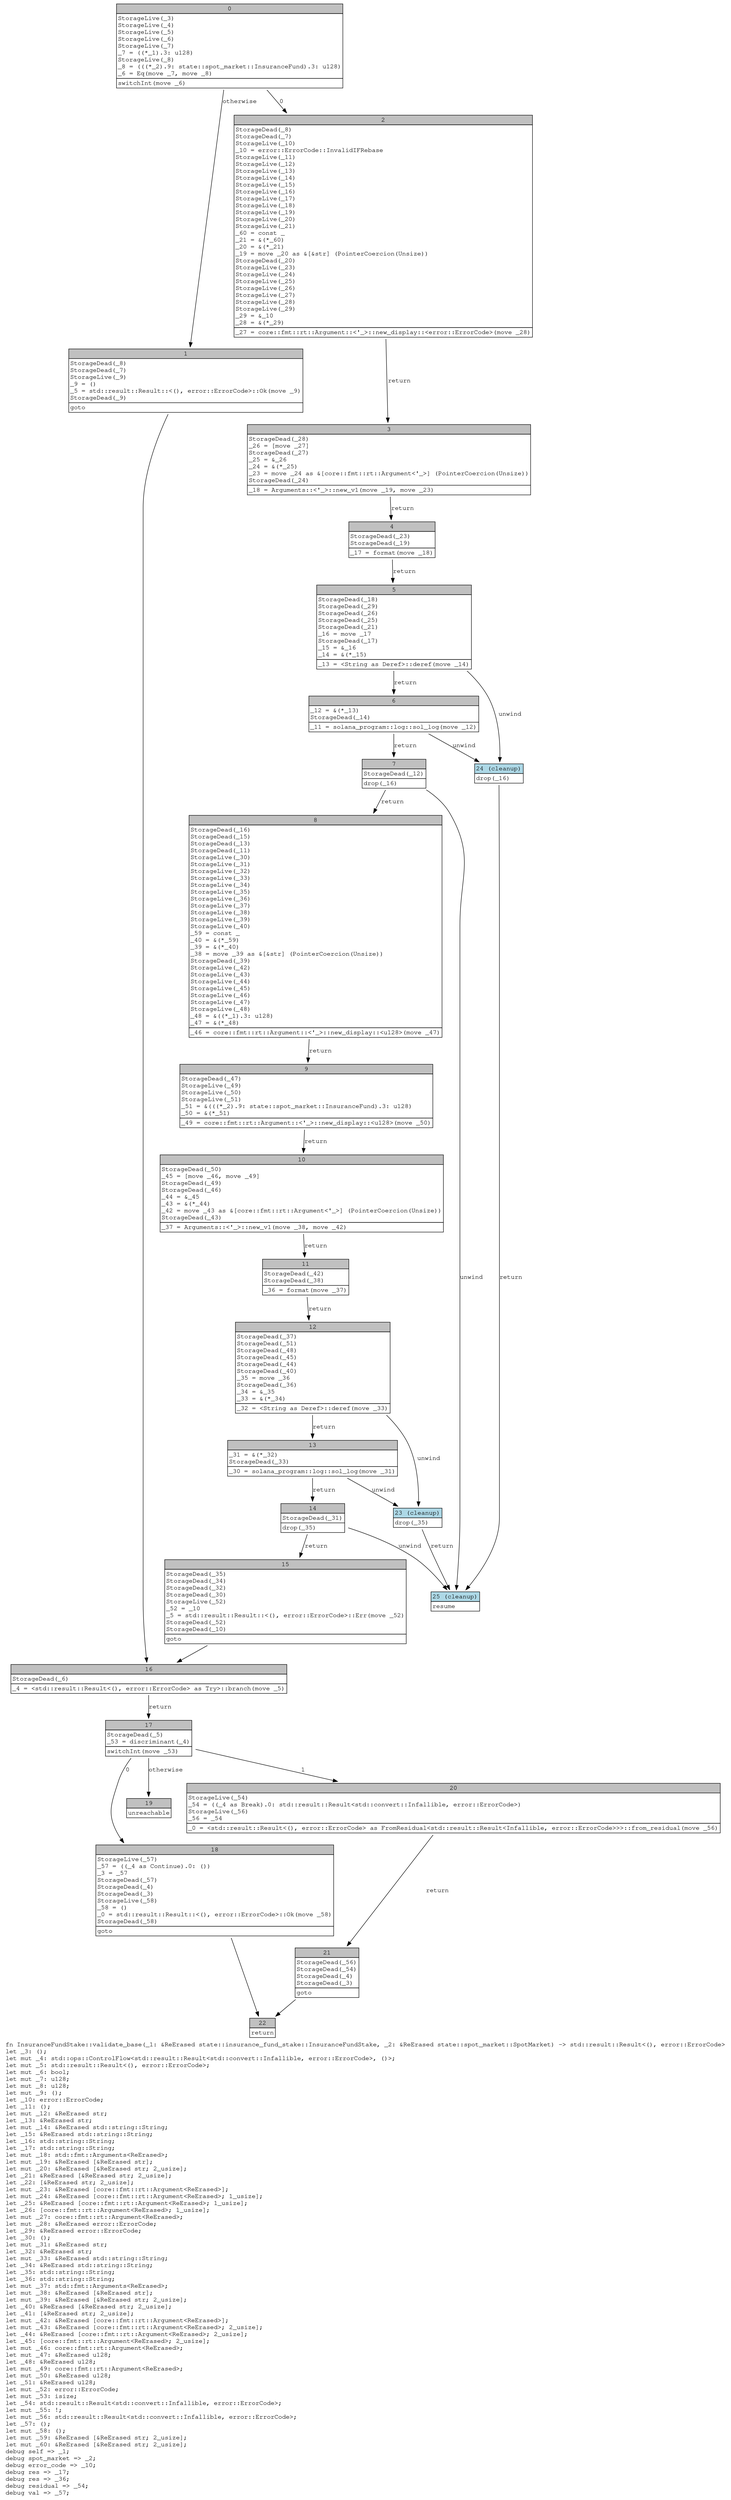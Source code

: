 digraph Mir_0_3365 {
    graph [fontname="Courier, monospace"];
    node [fontname="Courier, monospace"];
    edge [fontname="Courier, monospace"];
    label=<fn InsuranceFundStake::validate_base(_1: &amp;ReErased state::insurance_fund_stake::InsuranceFundStake, _2: &amp;ReErased state::spot_market::SpotMarket) -&gt; std::result::Result&lt;(), error::ErrorCode&gt;<br align="left"/>let _3: ();<br align="left"/>let mut _4: std::ops::ControlFlow&lt;std::result::Result&lt;std::convert::Infallible, error::ErrorCode&gt;, ()&gt;;<br align="left"/>let mut _5: std::result::Result&lt;(), error::ErrorCode&gt;;<br align="left"/>let mut _6: bool;<br align="left"/>let mut _7: u128;<br align="left"/>let mut _8: u128;<br align="left"/>let mut _9: ();<br align="left"/>let _10: error::ErrorCode;<br align="left"/>let _11: ();<br align="left"/>let mut _12: &amp;ReErased str;<br align="left"/>let _13: &amp;ReErased str;<br align="left"/>let mut _14: &amp;ReErased std::string::String;<br align="left"/>let _15: &amp;ReErased std::string::String;<br align="left"/>let _16: std::string::String;<br align="left"/>let _17: std::string::String;<br align="left"/>let mut _18: std::fmt::Arguments&lt;ReErased&gt;;<br align="left"/>let mut _19: &amp;ReErased [&amp;ReErased str];<br align="left"/>let mut _20: &amp;ReErased [&amp;ReErased str; 2_usize];<br align="left"/>let _21: &amp;ReErased [&amp;ReErased str; 2_usize];<br align="left"/>let _22: [&amp;ReErased str; 2_usize];<br align="left"/>let mut _23: &amp;ReErased [core::fmt::rt::Argument&lt;ReErased&gt;];<br align="left"/>let mut _24: &amp;ReErased [core::fmt::rt::Argument&lt;ReErased&gt;; 1_usize];<br align="left"/>let _25: &amp;ReErased [core::fmt::rt::Argument&lt;ReErased&gt;; 1_usize];<br align="left"/>let _26: [core::fmt::rt::Argument&lt;ReErased&gt;; 1_usize];<br align="left"/>let mut _27: core::fmt::rt::Argument&lt;ReErased&gt;;<br align="left"/>let mut _28: &amp;ReErased error::ErrorCode;<br align="left"/>let _29: &amp;ReErased error::ErrorCode;<br align="left"/>let _30: ();<br align="left"/>let mut _31: &amp;ReErased str;<br align="left"/>let _32: &amp;ReErased str;<br align="left"/>let mut _33: &amp;ReErased std::string::String;<br align="left"/>let _34: &amp;ReErased std::string::String;<br align="left"/>let _35: std::string::String;<br align="left"/>let _36: std::string::String;<br align="left"/>let mut _37: std::fmt::Arguments&lt;ReErased&gt;;<br align="left"/>let mut _38: &amp;ReErased [&amp;ReErased str];<br align="left"/>let mut _39: &amp;ReErased [&amp;ReErased str; 2_usize];<br align="left"/>let _40: &amp;ReErased [&amp;ReErased str; 2_usize];<br align="left"/>let _41: [&amp;ReErased str; 2_usize];<br align="left"/>let mut _42: &amp;ReErased [core::fmt::rt::Argument&lt;ReErased&gt;];<br align="left"/>let mut _43: &amp;ReErased [core::fmt::rt::Argument&lt;ReErased&gt;; 2_usize];<br align="left"/>let _44: &amp;ReErased [core::fmt::rt::Argument&lt;ReErased&gt;; 2_usize];<br align="left"/>let _45: [core::fmt::rt::Argument&lt;ReErased&gt;; 2_usize];<br align="left"/>let mut _46: core::fmt::rt::Argument&lt;ReErased&gt;;<br align="left"/>let mut _47: &amp;ReErased u128;<br align="left"/>let _48: &amp;ReErased u128;<br align="left"/>let mut _49: core::fmt::rt::Argument&lt;ReErased&gt;;<br align="left"/>let mut _50: &amp;ReErased u128;<br align="left"/>let _51: &amp;ReErased u128;<br align="left"/>let mut _52: error::ErrorCode;<br align="left"/>let mut _53: isize;<br align="left"/>let _54: std::result::Result&lt;std::convert::Infallible, error::ErrorCode&gt;;<br align="left"/>let mut _55: !;<br align="left"/>let mut _56: std::result::Result&lt;std::convert::Infallible, error::ErrorCode&gt;;<br align="left"/>let _57: ();<br align="left"/>let mut _58: ();<br align="left"/>let mut _59: &amp;ReErased [&amp;ReErased str; 2_usize];<br align="left"/>let mut _60: &amp;ReErased [&amp;ReErased str; 2_usize];<br align="left"/>debug self =&gt; _1;<br align="left"/>debug spot_market =&gt; _2;<br align="left"/>debug error_code =&gt; _10;<br align="left"/>debug res =&gt; _17;<br align="left"/>debug res =&gt; _36;<br align="left"/>debug residual =&gt; _54;<br align="left"/>debug val =&gt; _57;<br align="left"/>>;
    bb0__0_3365 [shape="none", label=<<table border="0" cellborder="1" cellspacing="0"><tr><td bgcolor="gray" align="center" colspan="1">0</td></tr><tr><td align="left" balign="left">StorageLive(_3)<br/>StorageLive(_4)<br/>StorageLive(_5)<br/>StorageLive(_6)<br/>StorageLive(_7)<br/>_7 = ((*_1).3: u128)<br/>StorageLive(_8)<br/>_8 = (((*_2).9: state::spot_market::InsuranceFund).3: u128)<br/>_6 = Eq(move _7, move _8)<br/></td></tr><tr><td align="left">switchInt(move _6)</td></tr></table>>];
    bb1__0_3365 [shape="none", label=<<table border="0" cellborder="1" cellspacing="0"><tr><td bgcolor="gray" align="center" colspan="1">1</td></tr><tr><td align="left" balign="left">StorageDead(_8)<br/>StorageDead(_7)<br/>StorageLive(_9)<br/>_9 = ()<br/>_5 = std::result::Result::&lt;(), error::ErrorCode&gt;::Ok(move _9)<br/>StorageDead(_9)<br/></td></tr><tr><td align="left">goto</td></tr></table>>];
    bb2__0_3365 [shape="none", label=<<table border="0" cellborder="1" cellspacing="0"><tr><td bgcolor="gray" align="center" colspan="1">2</td></tr><tr><td align="left" balign="left">StorageDead(_8)<br/>StorageDead(_7)<br/>StorageLive(_10)<br/>_10 = error::ErrorCode::InvalidIFRebase<br/>StorageLive(_11)<br/>StorageLive(_12)<br/>StorageLive(_13)<br/>StorageLive(_14)<br/>StorageLive(_15)<br/>StorageLive(_16)<br/>StorageLive(_17)<br/>StorageLive(_18)<br/>StorageLive(_19)<br/>StorageLive(_20)<br/>StorageLive(_21)<br/>_60 = const _<br/>_21 = &amp;(*_60)<br/>_20 = &amp;(*_21)<br/>_19 = move _20 as &amp;[&amp;str] (PointerCoercion(Unsize))<br/>StorageDead(_20)<br/>StorageLive(_23)<br/>StorageLive(_24)<br/>StorageLive(_25)<br/>StorageLive(_26)<br/>StorageLive(_27)<br/>StorageLive(_28)<br/>StorageLive(_29)<br/>_29 = &amp;_10<br/>_28 = &amp;(*_29)<br/></td></tr><tr><td align="left">_27 = core::fmt::rt::Argument::&lt;'_&gt;::new_display::&lt;error::ErrorCode&gt;(move _28)</td></tr></table>>];
    bb3__0_3365 [shape="none", label=<<table border="0" cellborder="1" cellspacing="0"><tr><td bgcolor="gray" align="center" colspan="1">3</td></tr><tr><td align="left" balign="left">StorageDead(_28)<br/>_26 = [move _27]<br/>StorageDead(_27)<br/>_25 = &amp;_26<br/>_24 = &amp;(*_25)<br/>_23 = move _24 as &amp;[core::fmt::rt::Argument&lt;'_&gt;] (PointerCoercion(Unsize))<br/>StorageDead(_24)<br/></td></tr><tr><td align="left">_18 = Arguments::&lt;'_&gt;::new_v1(move _19, move _23)</td></tr></table>>];
    bb4__0_3365 [shape="none", label=<<table border="0" cellborder="1" cellspacing="0"><tr><td bgcolor="gray" align="center" colspan="1">4</td></tr><tr><td align="left" balign="left">StorageDead(_23)<br/>StorageDead(_19)<br/></td></tr><tr><td align="left">_17 = format(move _18)</td></tr></table>>];
    bb5__0_3365 [shape="none", label=<<table border="0" cellborder="1" cellspacing="0"><tr><td bgcolor="gray" align="center" colspan="1">5</td></tr><tr><td align="left" balign="left">StorageDead(_18)<br/>StorageDead(_29)<br/>StorageDead(_26)<br/>StorageDead(_25)<br/>StorageDead(_21)<br/>_16 = move _17<br/>StorageDead(_17)<br/>_15 = &amp;_16<br/>_14 = &amp;(*_15)<br/></td></tr><tr><td align="left">_13 = &lt;String as Deref&gt;::deref(move _14)</td></tr></table>>];
    bb6__0_3365 [shape="none", label=<<table border="0" cellborder="1" cellspacing="0"><tr><td bgcolor="gray" align="center" colspan="1">6</td></tr><tr><td align="left" balign="left">_12 = &amp;(*_13)<br/>StorageDead(_14)<br/></td></tr><tr><td align="left">_11 = solana_program::log::sol_log(move _12)</td></tr></table>>];
    bb7__0_3365 [shape="none", label=<<table border="0" cellborder="1" cellspacing="0"><tr><td bgcolor="gray" align="center" colspan="1">7</td></tr><tr><td align="left" balign="left">StorageDead(_12)<br/></td></tr><tr><td align="left">drop(_16)</td></tr></table>>];
    bb8__0_3365 [shape="none", label=<<table border="0" cellborder="1" cellspacing="0"><tr><td bgcolor="gray" align="center" colspan="1">8</td></tr><tr><td align="left" balign="left">StorageDead(_16)<br/>StorageDead(_15)<br/>StorageDead(_13)<br/>StorageDead(_11)<br/>StorageLive(_30)<br/>StorageLive(_31)<br/>StorageLive(_32)<br/>StorageLive(_33)<br/>StorageLive(_34)<br/>StorageLive(_35)<br/>StorageLive(_36)<br/>StorageLive(_37)<br/>StorageLive(_38)<br/>StorageLive(_39)<br/>StorageLive(_40)<br/>_59 = const _<br/>_40 = &amp;(*_59)<br/>_39 = &amp;(*_40)<br/>_38 = move _39 as &amp;[&amp;str] (PointerCoercion(Unsize))<br/>StorageDead(_39)<br/>StorageLive(_42)<br/>StorageLive(_43)<br/>StorageLive(_44)<br/>StorageLive(_45)<br/>StorageLive(_46)<br/>StorageLive(_47)<br/>StorageLive(_48)<br/>_48 = &amp;((*_1).3: u128)<br/>_47 = &amp;(*_48)<br/></td></tr><tr><td align="left">_46 = core::fmt::rt::Argument::&lt;'_&gt;::new_display::&lt;u128&gt;(move _47)</td></tr></table>>];
    bb9__0_3365 [shape="none", label=<<table border="0" cellborder="1" cellspacing="0"><tr><td bgcolor="gray" align="center" colspan="1">9</td></tr><tr><td align="left" balign="left">StorageDead(_47)<br/>StorageLive(_49)<br/>StorageLive(_50)<br/>StorageLive(_51)<br/>_51 = &amp;(((*_2).9: state::spot_market::InsuranceFund).3: u128)<br/>_50 = &amp;(*_51)<br/></td></tr><tr><td align="left">_49 = core::fmt::rt::Argument::&lt;'_&gt;::new_display::&lt;u128&gt;(move _50)</td></tr></table>>];
    bb10__0_3365 [shape="none", label=<<table border="0" cellborder="1" cellspacing="0"><tr><td bgcolor="gray" align="center" colspan="1">10</td></tr><tr><td align="left" balign="left">StorageDead(_50)<br/>_45 = [move _46, move _49]<br/>StorageDead(_49)<br/>StorageDead(_46)<br/>_44 = &amp;_45<br/>_43 = &amp;(*_44)<br/>_42 = move _43 as &amp;[core::fmt::rt::Argument&lt;'_&gt;] (PointerCoercion(Unsize))<br/>StorageDead(_43)<br/></td></tr><tr><td align="left">_37 = Arguments::&lt;'_&gt;::new_v1(move _38, move _42)</td></tr></table>>];
    bb11__0_3365 [shape="none", label=<<table border="0" cellborder="1" cellspacing="0"><tr><td bgcolor="gray" align="center" colspan="1">11</td></tr><tr><td align="left" balign="left">StorageDead(_42)<br/>StorageDead(_38)<br/></td></tr><tr><td align="left">_36 = format(move _37)</td></tr></table>>];
    bb12__0_3365 [shape="none", label=<<table border="0" cellborder="1" cellspacing="0"><tr><td bgcolor="gray" align="center" colspan="1">12</td></tr><tr><td align="left" balign="left">StorageDead(_37)<br/>StorageDead(_51)<br/>StorageDead(_48)<br/>StorageDead(_45)<br/>StorageDead(_44)<br/>StorageDead(_40)<br/>_35 = move _36<br/>StorageDead(_36)<br/>_34 = &amp;_35<br/>_33 = &amp;(*_34)<br/></td></tr><tr><td align="left">_32 = &lt;String as Deref&gt;::deref(move _33)</td></tr></table>>];
    bb13__0_3365 [shape="none", label=<<table border="0" cellborder="1" cellspacing="0"><tr><td bgcolor="gray" align="center" colspan="1">13</td></tr><tr><td align="left" balign="left">_31 = &amp;(*_32)<br/>StorageDead(_33)<br/></td></tr><tr><td align="left">_30 = solana_program::log::sol_log(move _31)</td></tr></table>>];
    bb14__0_3365 [shape="none", label=<<table border="0" cellborder="1" cellspacing="0"><tr><td bgcolor="gray" align="center" colspan="1">14</td></tr><tr><td align="left" balign="left">StorageDead(_31)<br/></td></tr><tr><td align="left">drop(_35)</td></tr></table>>];
    bb15__0_3365 [shape="none", label=<<table border="0" cellborder="1" cellspacing="0"><tr><td bgcolor="gray" align="center" colspan="1">15</td></tr><tr><td align="left" balign="left">StorageDead(_35)<br/>StorageDead(_34)<br/>StorageDead(_32)<br/>StorageDead(_30)<br/>StorageLive(_52)<br/>_52 = _10<br/>_5 = std::result::Result::&lt;(), error::ErrorCode&gt;::Err(move _52)<br/>StorageDead(_52)<br/>StorageDead(_10)<br/></td></tr><tr><td align="left">goto</td></tr></table>>];
    bb16__0_3365 [shape="none", label=<<table border="0" cellborder="1" cellspacing="0"><tr><td bgcolor="gray" align="center" colspan="1">16</td></tr><tr><td align="left" balign="left">StorageDead(_6)<br/></td></tr><tr><td align="left">_4 = &lt;std::result::Result&lt;(), error::ErrorCode&gt; as Try&gt;::branch(move _5)</td></tr></table>>];
    bb17__0_3365 [shape="none", label=<<table border="0" cellborder="1" cellspacing="0"><tr><td bgcolor="gray" align="center" colspan="1">17</td></tr><tr><td align="left" balign="left">StorageDead(_5)<br/>_53 = discriminant(_4)<br/></td></tr><tr><td align="left">switchInt(move _53)</td></tr></table>>];
    bb18__0_3365 [shape="none", label=<<table border="0" cellborder="1" cellspacing="0"><tr><td bgcolor="gray" align="center" colspan="1">18</td></tr><tr><td align="left" balign="left">StorageLive(_57)<br/>_57 = ((_4 as Continue).0: ())<br/>_3 = _57<br/>StorageDead(_57)<br/>StorageDead(_4)<br/>StorageDead(_3)<br/>StorageLive(_58)<br/>_58 = ()<br/>_0 = std::result::Result::&lt;(), error::ErrorCode&gt;::Ok(move _58)<br/>StorageDead(_58)<br/></td></tr><tr><td align="left">goto</td></tr></table>>];
    bb19__0_3365 [shape="none", label=<<table border="0" cellborder="1" cellspacing="0"><tr><td bgcolor="gray" align="center" colspan="1">19</td></tr><tr><td align="left">unreachable</td></tr></table>>];
    bb20__0_3365 [shape="none", label=<<table border="0" cellborder="1" cellspacing="0"><tr><td bgcolor="gray" align="center" colspan="1">20</td></tr><tr><td align="left" balign="left">StorageLive(_54)<br/>_54 = ((_4 as Break).0: std::result::Result&lt;std::convert::Infallible, error::ErrorCode&gt;)<br/>StorageLive(_56)<br/>_56 = _54<br/></td></tr><tr><td align="left">_0 = &lt;std::result::Result&lt;(), error::ErrorCode&gt; as FromResidual&lt;std::result::Result&lt;Infallible, error::ErrorCode&gt;&gt;&gt;::from_residual(move _56)</td></tr></table>>];
    bb21__0_3365 [shape="none", label=<<table border="0" cellborder="1" cellspacing="0"><tr><td bgcolor="gray" align="center" colspan="1">21</td></tr><tr><td align="left" balign="left">StorageDead(_56)<br/>StorageDead(_54)<br/>StorageDead(_4)<br/>StorageDead(_3)<br/></td></tr><tr><td align="left">goto</td></tr></table>>];
    bb22__0_3365 [shape="none", label=<<table border="0" cellborder="1" cellspacing="0"><tr><td bgcolor="gray" align="center" colspan="1">22</td></tr><tr><td align="left">return</td></tr></table>>];
    bb23__0_3365 [shape="none", label=<<table border="0" cellborder="1" cellspacing="0"><tr><td bgcolor="lightblue" align="center" colspan="1">23 (cleanup)</td></tr><tr><td align="left">drop(_35)</td></tr></table>>];
    bb24__0_3365 [shape="none", label=<<table border="0" cellborder="1" cellspacing="0"><tr><td bgcolor="lightblue" align="center" colspan="1">24 (cleanup)</td></tr><tr><td align="left">drop(_16)</td></tr></table>>];
    bb25__0_3365 [shape="none", label=<<table border="0" cellborder="1" cellspacing="0"><tr><td bgcolor="lightblue" align="center" colspan="1">25 (cleanup)</td></tr><tr><td align="left">resume</td></tr></table>>];
    bb0__0_3365 -> bb2__0_3365 [label="0"];
    bb0__0_3365 -> bb1__0_3365 [label="otherwise"];
    bb1__0_3365 -> bb16__0_3365 [label=""];
    bb2__0_3365 -> bb3__0_3365 [label="return"];
    bb3__0_3365 -> bb4__0_3365 [label="return"];
    bb4__0_3365 -> bb5__0_3365 [label="return"];
    bb5__0_3365 -> bb6__0_3365 [label="return"];
    bb5__0_3365 -> bb24__0_3365 [label="unwind"];
    bb6__0_3365 -> bb7__0_3365 [label="return"];
    bb6__0_3365 -> bb24__0_3365 [label="unwind"];
    bb7__0_3365 -> bb8__0_3365 [label="return"];
    bb7__0_3365 -> bb25__0_3365 [label="unwind"];
    bb8__0_3365 -> bb9__0_3365 [label="return"];
    bb9__0_3365 -> bb10__0_3365 [label="return"];
    bb10__0_3365 -> bb11__0_3365 [label="return"];
    bb11__0_3365 -> bb12__0_3365 [label="return"];
    bb12__0_3365 -> bb13__0_3365 [label="return"];
    bb12__0_3365 -> bb23__0_3365 [label="unwind"];
    bb13__0_3365 -> bb14__0_3365 [label="return"];
    bb13__0_3365 -> bb23__0_3365 [label="unwind"];
    bb14__0_3365 -> bb15__0_3365 [label="return"];
    bb14__0_3365 -> bb25__0_3365 [label="unwind"];
    bb15__0_3365 -> bb16__0_3365 [label=""];
    bb16__0_3365 -> bb17__0_3365 [label="return"];
    bb17__0_3365 -> bb18__0_3365 [label="0"];
    bb17__0_3365 -> bb20__0_3365 [label="1"];
    bb17__0_3365 -> bb19__0_3365 [label="otherwise"];
    bb18__0_3365 -> bb22__0_3365 [label=""];
    bb20__0_3365 -> bb21__0_3365 [label="return"];
    bb21__0_3365 -> bb22__0_3365 [label=""];
    bb23__0_3365 -> bb25__0_3365 [label="return"];
    bb24__0_3365 -> bb25__0_3365 [label="return"];
}
